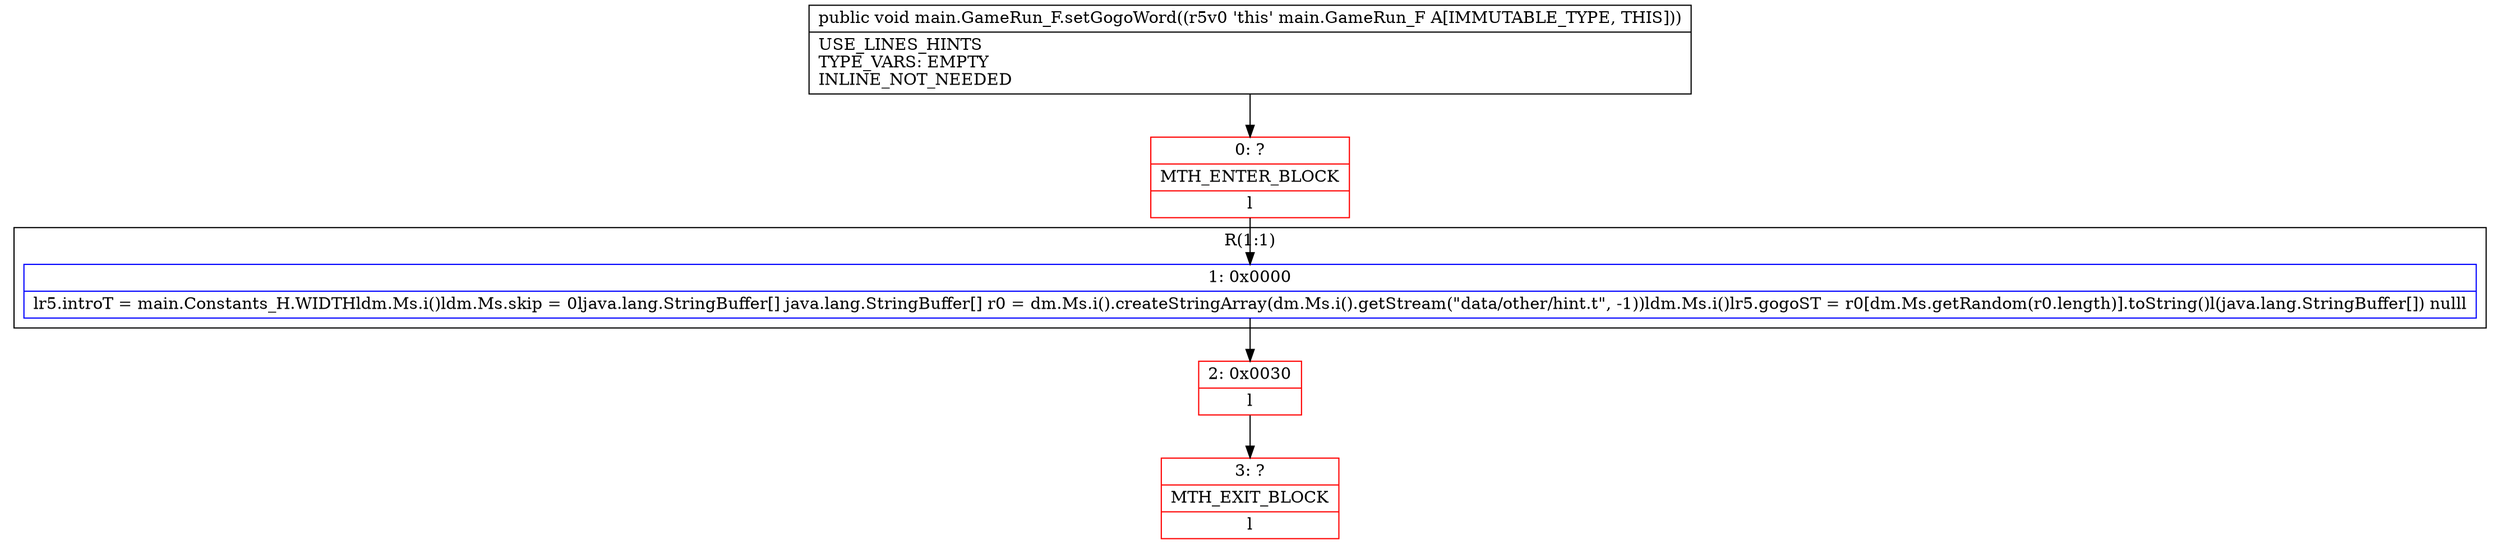 digraph "CFG formain.GameRun_F.setGogoWord()V" {
subgraph cluster_Region_527785536 {
label = "R(1:1)";
node [shape=record,color=blue];
Node_1 [shape=record,label="{1\:\ 0x0000|lr5.introT = main.Constants_H.WIDTHldm.Ms.i()ldm.Ms.skip = 0ljava.lang.StringBuffer[] java.lang.StringBuffer[] r0 = dm.Ms.i().createStringArray(dm.Ms.i().getStream(\"data\/other\/hint.t\", \-1))ldm.Ms.i()lr5.gogoST = r0[dm.Ms.getRandom(r0.length)].toString()l(java.lang.StringBuffer[]) nulll}"];
}
Node_0 [shape=record,color=red,label="{0\:\ ?|MTH_ENTER_BLOCK\l|l}"];
Node_2 [shape=record,color=red,label="{2\:\ 0x0030|l}"];
Node_3 [shape=record,color=red,label="{3\:\ ?|MTH_EXIT_BLOCK\l|l}"];
MethodNode[shape=record,label="{public void main.GameRun_F.setGogoWord((r5v0 'this' main.GameRun_F A[IMMUTABLE_TYPE, THIS]))  | USE_LINES_HINTS\lTYPE_VARS: EMPTY\lINLINE_NOT_NEEDED\l}"];
MethodNode -> Node_0;
Node_1 -> Node_2;
Node_0 -> Node_1;
Node_2 -> Node_3;
}

